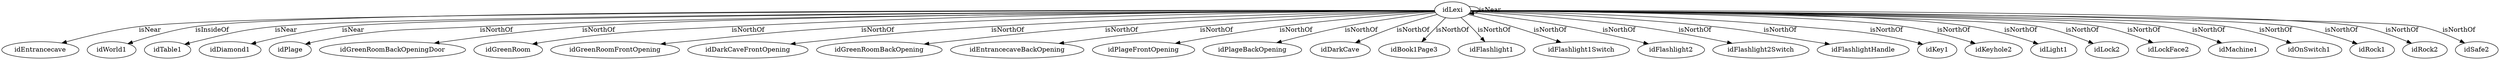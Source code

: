 digraph  {
idLexi [node_type=entity_node];
idEntrancecave [node_type=entity_node];
idWorld1 [node_type=entity_node];
idTable1 [node_type=entity_node];
idDiamond1 [node_type=entity_node];
idPlage [node_type=entity_node];
idGreenRoomBackOpeningDoor [node_type=entity_node];
idGreenRoom [node_type=entity_node];
idGreenRoomFrontOpening [node_type=entity_node];
idDarkCaveFrontOpening [node_type=entity_node];
idGreenRoomBackOpening [node_type=entity_node];
idEntrancecaveBackOpening [node_type=entity_node];
idPlageFrontOpening [node_type=entity_node];
idPlageBackOpening [node_type=entity_node];
idDarkCave [node_type=entity_node];
idBook1Page3 [node_type=entity_node];
idFlashlight1 [node_type=entity_node];
idFlashlight1Switch [node_type=entity_node];
idFlashlight2 [node_type=entity_node];
idFlashlight2Switch [node_type=entity_node];
idFlashlightHandle [node_type=entity_node];
idKey1 [node_type=entity_node];
idKeyhole2 [node_type=entity_node];
idLight1 [node_type=entity_node];
idLock2 [node_type=entity_node];
idLockFace2 [node_type=entity_node];
idMachine1 [node_type=entity_node];
idOnSwitch1 [node_type=entity_node];
idRock1 [node_type=entity_node];
idRock2 [node_type=entity_node];
idSafe2 [node_type=entity_node];
idLexi -> idEntrancecave  [edge_type=relationship, label=isNear];
idLexi -> idWorld1  [edge_type=relationship, label=isInsideOf];
idLexi -> idLexi  [edge_type=relationship, label=isNear];
idLexi -> idTable1  [edge_type=relationship, label=isNear];
idLexi -> idDiamond1  [edge_type=relationship, label=isNear];
idLexi -> idPlage  [edge_type=relationship, label=isNorthOf];
idLexi -> idGreenRoomBackOpeningDoor  [edge_type=relationship, label=isNorthOf];
idLexi -> idGreenRoom  [edge_type=relationship, label=isNorthOf];
idLexi -> idGreenRoomFrontOpening  [edge_type=relationship, label=isNorthOf];
idLexi -> idDarkCaveFrontOpening  [edge_type=relationship, label=isNorthOf];
idLexi -> idGreenRoomBackOpening  [edge_type=relationship, label=isNorthOf];
idLexi -> idEntrancecaveBackOpening  [edge_type=relationship, label=isNorthOf];
idLexi -> idPlageFrontOpening  [edge_type=relationship, label=isNorthOf];
idLexi -> idPlageBackOpening  [edge_type=relationship, label=isNorthOf];
idLexi -> idDarkCave  [edge_type=relationship, label=isNorthOf];
idLexi -> idBook1Page3  [edge_type=relationship, label=isNorthOf];
idLexi -> idFlashlight1  [edge_type=relationship, label=isNorthOf];
idLexi -> idFlashlight1Switch  [edge_type=relationship, label=isNorthOf];
idLexi -> idFlashlight2  [edge_type=relationship, label=isNorthOf];
idLexi -> idFlashlight2Switch  [edge_type=relationship, label=isNorthOf];
idLexi -> idFlashlightHandle  [edge_type=relationship, label=isNorthOf];
idLexi -> idKey1  [edge_type=relationship, label=isNorthOf];
idLexi -> idKeyhole2  [edge_type=relationship, label=isNorthOf];
idLexi -> idLight1  [edge_type=relationship, label=isNorthOf];
idLexi -> idLock2  [edge_type=relationship, label=isNorthOf];
idLexi -> idLockFace2  [edge_type=relationship, label=isNorthOf];
idLexi -> idMachine1  [edge_type=relationship, label=isNorthOf];
idLexi -> idOnSwitch1  [edge_type=relationship, label=isNorthOf];
idLexi -> idRock1  [edge_type=relationship, label=isNorthOf];
idLexi -> idRock2  [edge_type=relationship, label=isNorthOf];
idLexi -> idSafe2  [edge_type=relationship, label=isNorthOf];
}
